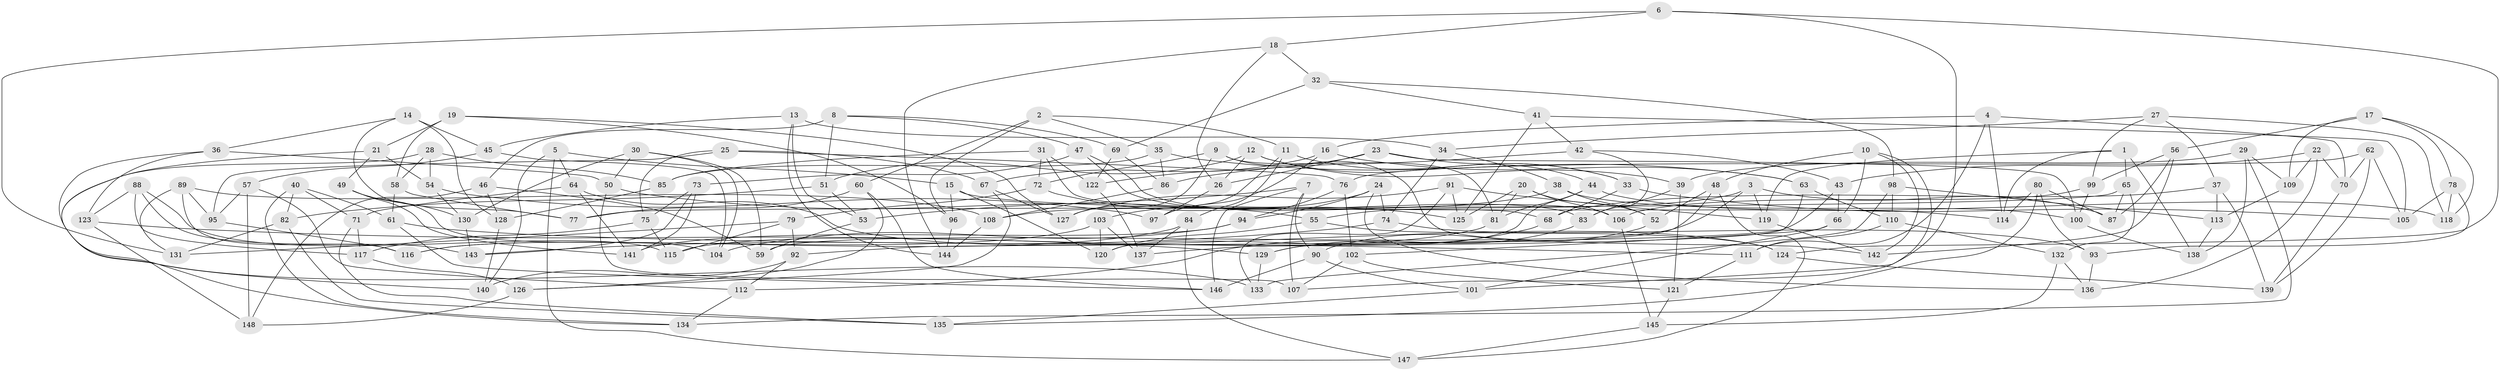 // Generated by graph-tools (version 1.1) at 2025/26/03/09/25 03:26:55]
// undirected, 148 vertices, 296 edges
graph export_dot {
graph [start="1"]
  node [color=gray90,style=filled];
  1;
  2;
  3;
  4;
  5;
  6;
  7;
  8;
  9;
  10;
  11;
  12;
  13;
  14;
  15;
  16;
  17;
  18;
  19;
  20;
  21;
  22;
  23;
  24;
  25;
  26;
  27;
  28;
  29;
  30;
  31;
  32;
  33;
  34;
  35;
  36;
  37;
  38;
  39;
  40;
  41;
  42;
  43;
  44;
  45;
  46;
  47;
  48;
  49;
  50;
  51;
  52;
  53;
  54;
  55;
  56;
  57;
  58;
  59;
  60;
  61;
  62;
  63;
  64;
  65;
  66;
  67;
  68;
  69;
  70;
  71;
  72;
  73;
  74;
  75;
  76;
  77;
  78;
  79;
  80;
  81;
  82;
  83;
  84;
  85;
  86;
  87;
  88;
  89;
  90;
  91;
  92;
  93;
  94;
  95;
  96;
  97;
  98;
  99;
  100;
  101;
  102;
  103;
  104;
  105;
  106;
  107;
  108;
  109;
  110;
  111;
  112;
  113;
  114;
  115;
  116;
  117;
  118;
  119;
  120;
  121;
  122;
  123;
  124;
  125;
  126;
  127;
  128;
  129;
  130;
  131;
  132;
  133;
  134;
  135;
  136;
  137;
  138;
  139;
  140;
  141;
  142;
  143;
  144;
  145;
  146;
  147;
  148;
  1 -- 138;
  1 -- 114;
  1 -- 119;
  1 -- 65;
  2 -- 96;
  2 -- 11;
  2 -- 35;
  2 -- 60;
  3 -- 87;
  3 -- 55;
  3 -- 59;
  3 -- 119;
  4 -- 16;
  4 -- 111;
  4 -- 70;
  4 -- 114;
  5 -- 15;
  5 -- 140;
  5 -- 147;
  5 -- 64;
  6 -- 107;
  6 -- 18;
  6 -- 131;
  6 -- 124;
  7 -- 90;
  7 -- 107;
  7 -- 146;
  7 -- 53;
  8 -- 47;
  8 -- 46;
  8 -- 69;
  8 -- 51;
  9 -- 81;
  9 -- 127;
  9 -- 72;
  9 -- 142;
  10 -- 48;
  10 -- 66;
  10 -- 142;
  10 -- 101;
  11 -- 84;
  11 -- 33;
  11 -- 97;
  12 -- 26;
  12 -- 51;
  12 -- 33;
  12 -- 39;
  13 -- 144;
  13 -- 45;
  13 -- 34;
  13 -- 53;
  14 -- 36;
  14 -- 77;
  14 -- 45;
  14 -- 128;
  15 -- 96;
  15 -- 120;
  15 -- 114;
  16 -- 67;
  16 -- 63;
  16 -- 97;
  17 -- 56;
  17 -- 109;
  17 -- 118;
  17 -- 78;
  18 -- 32;
  18 -- 26;
  18 -- 144;
  19 -- 58;
  19 -- 96;
  19 -- 127;
  19 -- 21;
  20 -- 81;
  20 -- 125;
  20 -- 106;
  20 -- 52;
  21 -- 49;
  21 -- 140;
  21 -- 54;
  22 -- 136;
  22 -- 43;
  22 -- 109;
  22 -- 70;
  23 -- 122;
  23 -- 44;
  23 -- 26;
  23 -- 100;
  24 -- 74;
  24 -- 136;
  24 -- 103;
  24 -- 94;
  25 -- 76;
  25 -- 75;
  25 -- 95;
  25 -- 67;
  26 -- 97;
  27 -- 118;
  27 -- 34;
  27 -- 99;
  27 -- 37;
  28 -- 85;
  28 -- 58;
  28 -- 54;
  28 -- 134;
  29 -- 134;
  29 -- 138;
  29 -- 39;
  29 -- 109;
  30 -- 50;
  30 -- 130;
  30 -- 59;
  30 -- 104;
  31 -- 122;
  31 -- 68;
  31 -- 85;
  31 -- 72;
  32 -- 98;
  32 -- 69;
  32 -- 41;
  33 -- 105;
  33 -- 68;
  34 -- 74;
  34 -- 38;
  35 -- 63;
  35 -- 86;
  35 -- 85;
  36 -- 133;
  36 -- 50;
  36 -- 123;
  37 -- 113;
  37 -- 68;
  37 -- 139;
  38 -- 100;
  38 -- 52;
  38 -- 108;
  39 -- 83;
  39 -- 121;
  40 -- 71;
  40 -- 134;
  40 -- 61;
  40 -- 82;
  41 -- 42;
  41 -- 105;
  41 -- 125;
  42 -- 43;
  42 -- 86;
  42 -- 83;
  43 -- 66;
  43 -- 92;
  44 -- 81;
  44 -- 118;
  44 -- 120;
  45 -- 57;
  45 -- 104;
  46 -- 148;
  46 -- 59;
  46 -- 128;
  47 -- 83;
  47 -- 73;
  47 -- 106;
  48 -- 147;
  48 -- 129;
  48 -- 52;
  49 -- 104;
  49 -- 130;
  49 -- 141;
  50 -- 107;
  50 -- 55;
  51 -- 53;
  51 -- 82;
  52 -- 90;
  53 -- 59;
  54 -- 130;
  54 -- 97;
  55 -- 124;
  55 -- 120;
  56 -- 99;
  56 -- 87;
  56 -- 142;
  57 -- 148;
  57 -- 112;
  57 -- 95;
  58 -- 61;
  58 -- 77;
  60 -- 146;
  60 -- 77;
  60 -- 126;
  61 -- 111;
  61 -- 146;
  62 -- 70;
  62 -- 76;
  62 -- 139;
  62 -- 105;
  63 -- 110;
  63 -- 137;
  64 -- 124;
  64 -- 71;
  64 -- 141;
  65 -- 77;
  65 -- 132;
  65 -- 87;
  66 -- 101;
  66 -- 102;
  67 -- 127;
  67 -- 126;
  68 -- 112;
  69 -- 86;
  69 -- 122;
  70 -- 139;
  71 -- 135;
  71 -- 117;
  72 -- 125;
  72 -- 79;
  73 -- 141;
  73 -- 75;
  73 -- 143;
  74 -- 143;
  74 -- 93;
  75 -- 115;
  75 -- 117;
  76 -- 102;
  76 -- 94;
  78 -- 93;
  78 -- 105;
  78 -- 118;
  79 -- 92;
  79 -- 115;
  79 -- 131;
  80 -- 93;
  80 -- 114;
  80 -- 87;
  80 -- 135;
  81 -- 115;
  82 -- 131;
  82 -- 135;
  83 -- 129;
  84 -- 147;
  84 -- 116;
  84 -- 137;
  85 -- 128;
  86 -- 108;
  88 -- 117;
  88 -- 143;
  88 -- 123;
  88 -- 115;
  89 -- 116;
  89 -- 95;
  89 -- 108;
  89 -- 131;
  90 -- 146;
  90 -- 101;
  91 -- 133;
  91 -- 127;
  91 -- 119;
  91 -- 125;
  92 -- 140;
  92 -- 112;
  93 -- 136;
  94 -- 104;
  94 -- 141;
  95 -- 116;
  96 -- 144;
  98 -- 110;
  98 -- 113;
  98 -- 133;
  99 -- 106;
  99 -- 100;
  100 -- 138;
  101 -- 135;
  102 -- 121;
  102 -- 107;
  103 -- 137;
  103 -- 120;
  103 -- 116;
  106 -- 145;
  108 -- 144;
  109 -- 113;
  110 -- 111;
  110 -- 132;
  111 -- 121;
  112 -- 134;
  113 -- 138;
  117 -- 126;
  119 -- 142;
  121 -- 145;
  122 -- 137;
  123 -- 148;
  123 -- 129;
  124 -- 139;
  126 -- 148;
  128 -- 140;
  129 -- 133;
  130 -- 143;
  132 -- 136;
  132 -- 145;
  145 -- 147;
}
